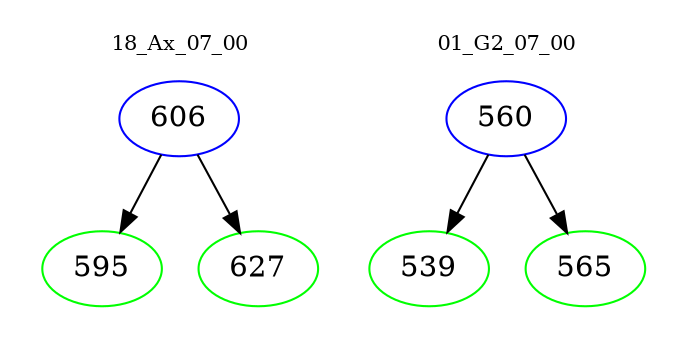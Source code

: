 digraph{
subgraph cluster_0 {
color = white
label = "18_Ax_07_00";
fontsize=10;
T0_606 [label="606", color="blue"]
T0_606 -> T0_595 [color="black"]
T0_595 [label="595", color="green"]
T0_606 -> T0_627 [color="black"]
T0_627 [label="627", color="green"]
}
subgraph cluster_1 {
color = white
label = "01_G2_07_00";
fontsize=10;
T1_560 [label="560", color="blue"]
T1_560 -> T1_539 [color="black"]
T1_539 [label="539", color="green"]
T1_560 -> T1_565 [color="black"]
T1_565 [label="565", color="green"]
}
}
